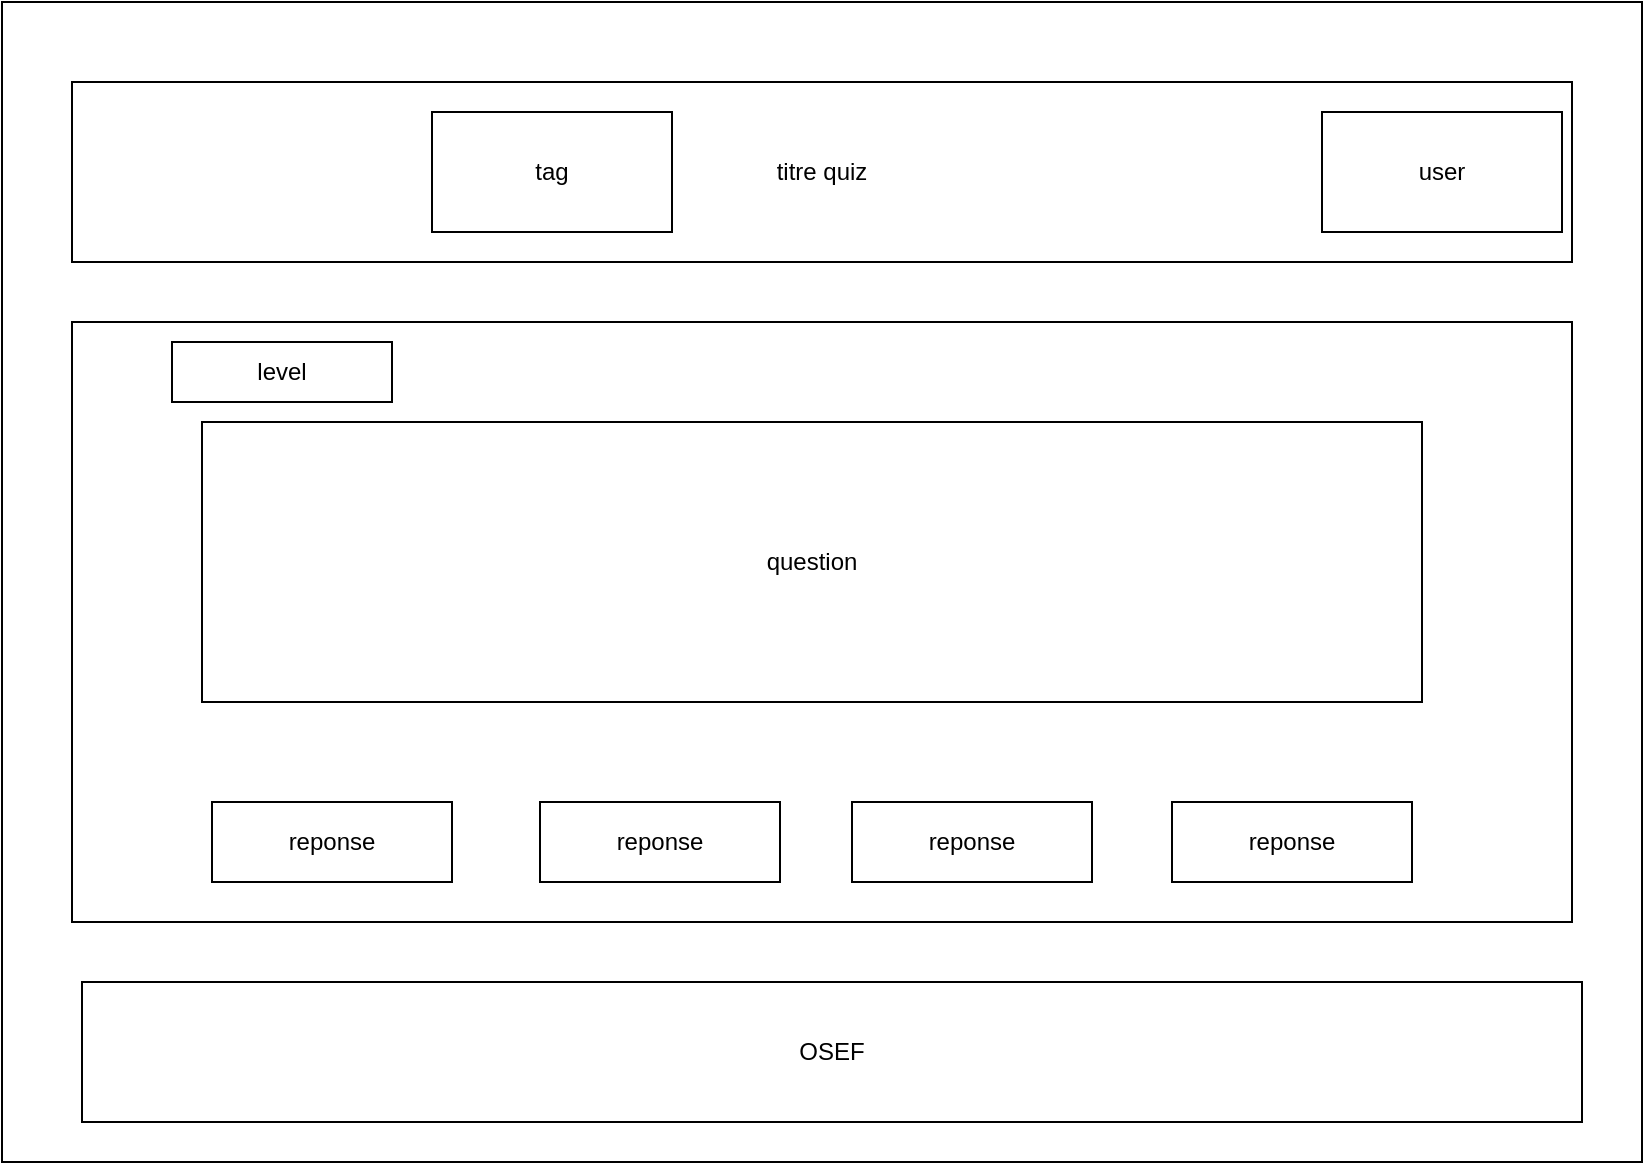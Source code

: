 <mxfile>
    <diagram id="fuXGkh0vLX6NSnuqWEWZ" name="Page-1">
        <mxGraphModel dx="1404" dy="816" grid="1" gridSize="10" guides="1" tooltips="1" connect="1" arrows="1" fold="1" page="1" pageScale="1" pageWidth="827" pageHeight="1169" math="0" shadow="0">
            <root>
                <mxCell id="0"/>
                <mxCell id="1" parent="0"/>
                <mxCell id="qtSuuB_T3zJU3J77F-Zg-1" value="" style="rounded=0;whiteSpace=wrap;html=1;" parent="1" vertex="1">
                    <mxGeometry width="820" height="580" as="geometry"/>
                </mxCell>
                <mxCell id="qtSuuB_T3zJU3J77F-Zg-2" value="titre quiz" style="rounded=0;whiteSpace=wrap;html=1;" parent="1" vertex="1">
                    <mxGeometry x="35" y="40" width="750" height="90" as="geometry"/>
                </mxCell>
                <mxCell id="qtSuuB_T3zJU3J77F-Zg-3" value="" style="rounded=0;whiteSpace=wrap;html=1;" parent="1" vertex="1">
                    <mxGeometry x="35" y="160" width="750" height="300" as="geometry"/>
                </mxCell>
                <mxCell id="qtSuuB_T3zJU3J77F-Zg-4" value="" style="rounded=0;whiteSpace=wrap;html=1;" parent="1" vertex="1">
                    <mxGeometry x="40" y="490" width="750" height="70" as="geometry"/>
                </mxCell>
                <mxCell id="qtSuuB_T3zJU3J77F-Zg-7" value="question" style="rounded=0;whiteSpace=wrap;html=1;" parent="1" vertex="1">
                    <mxGeometry x="100" y="210" width="610" height="140" as="geometry"/>
                </mxCell>
                <mxCell id="qtSuuB_T3zJU3J77F-Zg-8" value="reponse" style="rounded=0;whiteSpace=wrap;html=1;" parent="1" vertex="1">
                    <mxGeometry x="105" y="400" width="120" height="40" as="geometry"/>
                </mxCell>
                <mxCell id="qtSuuB_T3zJU3J77F-Zg-9" value="reponse" style="rounded=0;whiteSpace=wrap;html=1;" parent="1" vertex="1">
                    <mxGeometry x="585" y="400" width="120" height="40" as="geometry"/>
                </mxCell>
                <mxCell id="qtSuuB_T3zJU3J77F-Zg-10" value="reponse" style="rounded=0;whiteSpace=wrap;html=1;" parent="1" vertex="1">
                    <mxGeometry x="425" y="400" width="120" height="40" as="geometry"/>
                </mxCell>
                <mxCell id="qtSuuB_T3zJU3J77F-Zg-11" value="reponse" style="rounded=0;whiteSpace=wrap;html=1;" parent="1" vertex="1">
                    <mxGeometry x="269" y="400" width="120" height="40" as="geometry"/>
                </mxCell>
                <mxCell id="qtSuuB_T3zJU3J77F-Zg-12" value="OSEF" style="text;html=1;strokeColor=none;fillColor=none;align=center;verticalAlign=middle;whiteSpace=wrap;rounded=0;" parent="1" vertex="1">
                    <mxGeometry x="385" y="510" width="60" height="30" as="geometry"/>
                </mxCell>
                <mxCell id="qtSuuB_T3zJU3J77F-Zg-17" value="user" style="rounded=0;whiteSpace=wrap;html=1;" parent="1" vertex="1">
                    <mxGeometry x="660" y="55" width="120" height="60" as="geometry"/>
                </mxCell>
                <mxCell id="qtSuuB_T3zJU3J77F-Zg-18" value="level" style="rounded=0;whiteSpace=wrap;html=1;" parent="1" vertex="1">
                    <mxGeometry x="85" y="170" width="110" height="30" as="geometry"/>
                </mxCell>
                <mxCell id="qtSuuB_T3zJU3J77F-Zg-20" value="tag" style="rounded=0;whiteSpace=wrap;html=1;" parent="1" vertex="1">
                    <mxGeometry x="215" y="55" width="120" height="60" as="geometry"/>
                </mxCell>
            </root>
        </mxGraphModel>
    </diagram>
</mxfile>